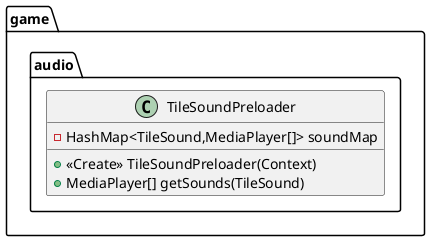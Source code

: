 @startuml
class game.audio.TileSoundPreloader {
- HashMap<TileSound,MediaPlayer[]> soundMap
+ <<Create>> TileSoundPreloader(Context)
+ MediaPlayer[] getSounds(TileSound)
}


@enduml